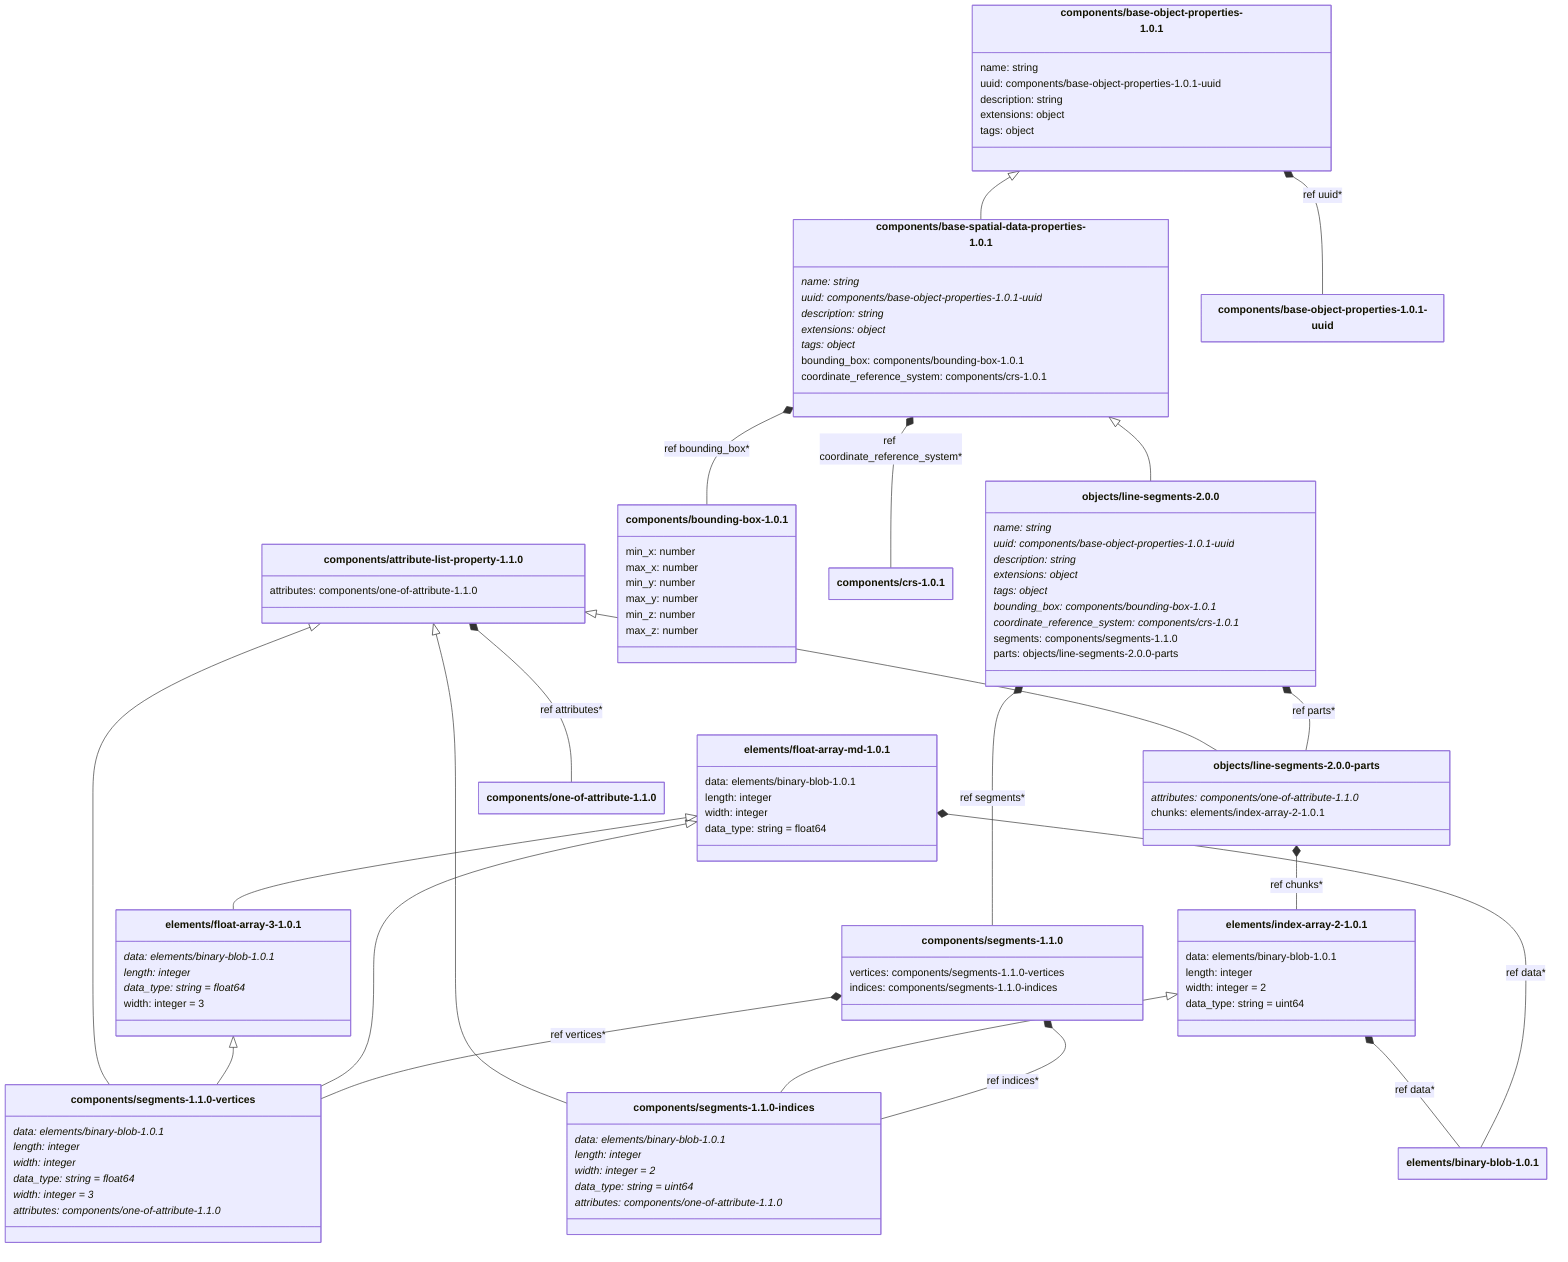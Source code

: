 ---
config:
    class:
        hideEmptyMembersBox: true
---

classDiagram
    class `components/base-object-properties-1.0.1`:::schemaComponent {
        name: string
        uuid: components/base-object-properties-1.0.1-uuid
        description: string
        extensions: object
        tags: object
    }
    class `components/base-spatial-data-properties-1.0.1`:::schemaComponent {
        name: string*
        uuid: components/base-object-properties-1.0.1-uuid*
        description: string*
        extensions: object*
        tags: object*
        bounding_box: components/bounding-box-1.0.1
        coordinate_reference_system: components/crs-1.0.1
    }
    `components/base-object-properties-1.0.1` <|-- `components/base-spatial-data-properties-1.0.1`
    class `objects/line-segments-2.0.0`:::schemaObject {
        name: string*
        uuid: components/base-object-properties-1.0.1-uuid*
        description: string*
        extensions: object*
        tags: object*
        bounding_box: components/bounding-box-1.0.1*
        coordinate_reference_system: components/crs-1.0.1*
        segments: components/segments-1.1.0
        parts: objects/line-segments-2.0.0-parts
    }
    `components/base-spatial-data-properties-1.0.1` <|-- `objects/line-segments-2.0.0`
    `components/base-object-properties-1.0.1` *-- `components/base-object-properties-1.0.1-uuid` : ref uuid*
    `components/base-spatial-data-properties-1.0.1` *-- `components/bounding-box-1.0.1` : ref bounding_box*
    `components/base-spatial-data-properties-1.0.1` *-- `components/crs-1.0.1` : ref coordinate_reference_system*
    `objects/line-segments-2.0.0` *-- `components/segments-1.1.0` : ref segments*
    `objects/line-segments-2.0.0` *-- `objects/line-segments-2.0.0-parts` : ref parts*
    class `components/base-object-properties-1.0.1-uuid`:::schemaImplicit {
    }
    class `components/segments-1.1.0`:::schemaComponent {
        vertices: components/segments-1.1.0-vertices
        indices: components/segments-1.1.0-indices
    }
    `components/segments-1.1.0` *-- `components/segments-1.1.0-vertices` : ref vertices*
    `components/segments-1.1.0` *-- `components/segments-1.1.0-indices` : ref indices*
    class `elements/float-array-md-1.0.1`:::schemaElement {
        data: elements/binary-blob-1.0.1
        length: integer
        width: integer
        data_type: string = float64
    }
    class `elements/float-array-3-1.0.1`:::schemaElement {
        data: elements/binary-blob-1.0.1*
        length: integer*
        data_type: string = float64*
        width: integer = 3
    }
    `elements/float-array-md-1.0.1` <|-- `elements/float-array-3-1.0.1`
    class `components/attribute-list-property-1.1.0`:::schemaComponent {
        attributes: components/one-of-attribute-1.1.0
    }
    class `components/segments-1.1.0-vertices`:::schemaImplicit {
        data: elements/binary-blob-1.0.1*
        length: integer*
        width: integer*
        data_type: string = float64*
        width: integer = 3*
        attributes: components/one-of-attribute-1.1.0*
    }
    `elements/float-array-md-1.0.1` <|-- `components/segments-1.1.0-vertices`
    `elements/float-array-3-1.0.1` <|-- `components/segments-1.1.0-vertices`
    `components/attribute-list-property-1.1.0` <|-- `components/segments-1.1.0-vertices`
    `elements/float-array-md-1.0.1` *-- `elements/binary-blob-1.0.1` : ref data*
    `components/attribute-list-property-1.1.0` *-- `components/one-of-attribute-1.1.0` : ref attributes*
    class `components/one-of-attribute-1.1.0`:::schemaComponent {
    }
    class `elements/binary-blob-1.0.1`:::schemaElement {
    }
    class `elements/index-array-2-1.0.1`:::schemaElement {
        data: elements/binary-blob-1.0.1
        length: integer
        width: integer = 2
        data_type: string = uint64
    }
    class `components/segments-1.1.0-indices`:::schemaImplicit {
        data: elements/binary-blob-1.0.1*
        length: integer*
        width: integer = 2*
        data_type: string = uint64*
        attributes: components/one-of-attribute-1.1.0*
    }
    `elements/index-array-2-1.0.1` <|-- `components/segments-1.1.0-indices`
    `components/attribute-list-property-1.1.0` <|-- `components/segments-1.1.0-indices`
    `elements/index-array-2-1.0.1` *-- `elements/binary-blob-1.0.1` : ref data*
    class `objects/line-segments-2.0.0-parts`:::schemaImplicit {
        attributes: components/one-of-attribute-1.1.0*
        chunks: elements/index-array-2-1.0.1
    }
    `components/attribute-list-property-1.1.0` <|-- `objects/line-segments-2.0.0-parts`
    `objects/line-segments-2.0.0-parts` *-- `elements/index-array-2-1.0.1` : ref chunks*
    class `components/bounding-box-1.0.1`:::schemaComponent {
        min_x: number
        max_x: number
        min_y: number
        max_y: number
        min_z: number
        max_z: number
    }
    class `components/crs-1.0.1`:::schemaComponent {
    }